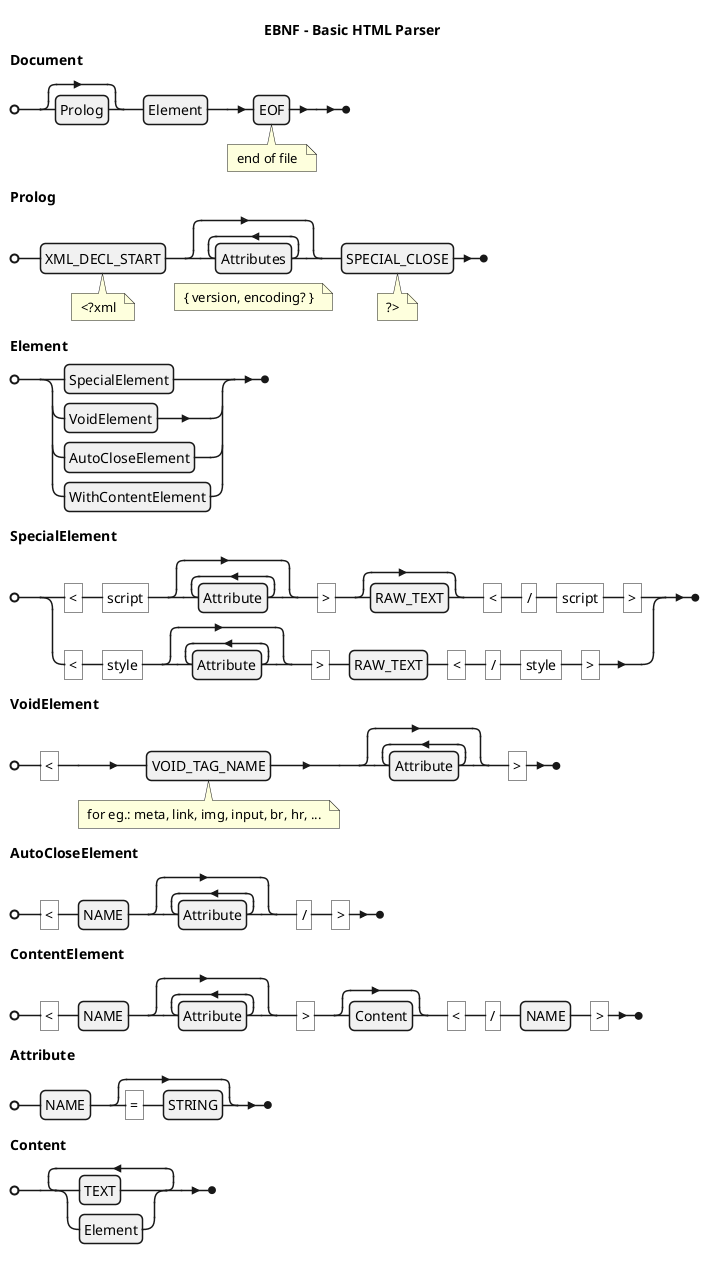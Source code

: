 @startebnf
title EBNF - Basic HTML Parser


Document = [ Prolog ] , Element , EOF (* end of file *) ;

Prolog = XML_DECL_START (* <?xml *) , { Attributes } (* { version, encoding? } *) , SPECIAL_CLOSE (* ?> *) ;


Element = SpecialElement | VoidElement | AutoCloseElement | WithContentElement ;


SpecialElement = (
    "<" , "script" , { Attribute } , ">" , [ RAW_TEXT ] , "<" , "/" , "script" , ">" | 
    "<" , "style" , { Attribute } , ">" , RAW_TEXT , "<" , "/" , "style" , ">"
  ) 
  ;

VoidElement = (
    "<" , VOID_TAG_NAME (* for eg.: meta, link, img, input, br, hr, ... *) , { Attribute } , ">"
  )
  ;

AutoCloseElement = (
    "<" , NAME , { Attribute } , "/" , ">"
  )
  ;

ContentElement = (
    "<" , NAME , { Attribute } , ">" , [ Content ] , "<" , "/" , NAME , ">"
  )
  ;


Attribute = NAME , [ "=" , STRING ] ;

Content = { ( 
    TEXT |
    Element
  ) }-
  ;

@endebnf